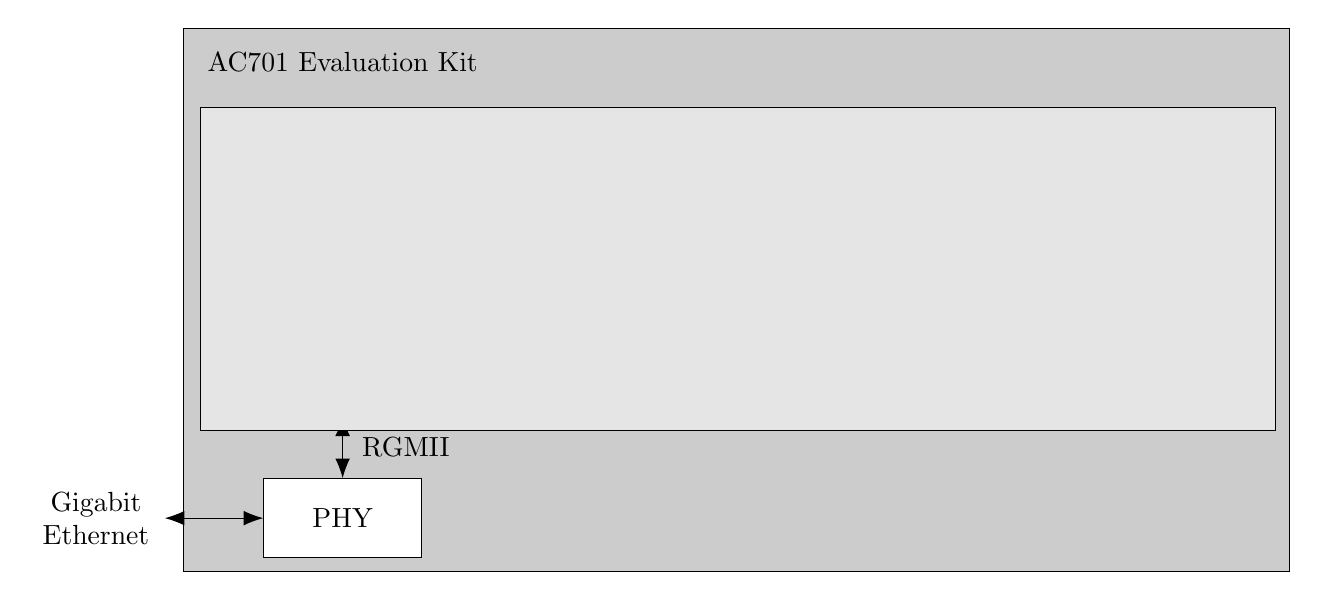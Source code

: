 % \tikzsetnextfilename{system-overview}
\begin{tikzpicture}[
    rounded corners=0mm,
]
    %coordinates
    \coordinate (orig)      at (0,0);
    \coordinate (c1)        at (2.5,0);
    \coordinate (c2)        at (6,0);
    \coordinate (c3)        at (0,0);
    \coordinate (c4)        at (0,0);



    \coordinate (otemacsup) at (4,0);
    \coordinate (ophy)      at (0,-2);
    \coordinate (omac)      at (0,0);
    \coordinate (oudp)      at (8,0);
    \coordinate (ouft)      at (12,0);
    \coordinate (oamb1)     at (16,1);
    \coordinate (oamb2)     at (16,3);

    %nodes

    \begin{pgfonlayer}{main}
        \node[draw, fill=white, minimum width=2cm, minimum height=3cm, anchor=west, text width=2cm, align=center] (mac) at (c1) {Xilinx Tri-Mode Ethernet MAC};
        \begin{scope}[yshift=0cm,node distance=1.5cm]
            \node[draw, fill=white, right = of mac, minimum width=2cm, minimum height=3cm, anchor=west, text width=2cm, align=center] (udp) {Opencores UDP IP Stack};
            \node[draw, fill=white, right = of udp, minimum width=2cm, minimum height=3cm, anchor=west, text width=2cm, align=center] (uft) {UDP File Transfer};
        \end{scope}
        \node[right = 0.8cm of uft, minimum width=2cm, minimum height=1cm, anchor=west, text width=2cm, align=center] (axi) {AXI Memory Mapped};

        \node[draw, below = 1.8cm of mac, fill=white, minimum width=2cm, minimum height=1cm, anchor=south, text width=1cm, align=center] (phy) {PHY};
        \node[fill=white, left = 3.0cm of phy, minimum width=1.5cm, minimum height=1cm, anchor=west, text width=1.5cm, align=center] (eth) {Gigabit Ethernet};
    \end{pgfonlayer}

    % FPGA box
    \begin{pgfonlayer}{main}
        \node[] (FPGA) at ($(mac) + (-1.0,2.0)$) { FPGA };
    \end{pgfonlayer}
    \begin{pgfonlayer}{foreground}
        \node (f_fpga) [draw=black, fill=gray!20, inner sep=5, fit={(FPGA) (mac) (udp) (uft) (axi)}] {};
    \end{pgfonlayer} 

    % Board box
    \begin{pgfonlayer}{main}
        \node[] (board) at ($(mac) + (-0.0,3.0)$) { AC701 Evaluation Kit };
    \end{pgfonlayer}
    \begin{pgfonlayer}{background}
        \node (f_board) [draw=black, fill=gray!40, inner sep=5, fit={(board) (f_fpga) (phy)}] {};
    \end{pgfonlayer} 

    
    \path[draw,{Latex[length=2.5mm]}-{Latex[length=2.5mm]}] (eth) -- (phy) ;
    \path[draw,{Latex[length=2.5mm]}-{Latex[length=2.5mm]}] (phy) -- (mac) node [midway, label=right:RGMII] {};
    \path[draw,{Latex[length=2.5mm]}-{Latex[length=2.5mm]}] (mac) -- (udp) node [midway, label=above:AXI\_S] {};
    \path[draw,{Latex[length=2.5mm]}-{Latex[length=2.5mm]}] ($(udp.0) + (0,1.5/2)$) -- ($(uft.180) + (0,1.5/2)$) node [midway, label=above:AXI\_S] {};
    \path[draw,{Latex[length=2.5mm]}-{Latex[length=2.5mm]}] (udp) -- (uft) node [midway, label=above:control] {};
    \path[draw,{Latex[length=2.5mm]}-{Latex[length=2.5mm]}] ($(udp.0) + (0,-1.5/2)$) -- ($(uft.180) + (0,-1.5/2)$) node [midway, label=above:hdr] {};
    \path[draw,{Latex[length=2.5mm]}-{Latex[length=2.5mm]}] (uft) -- (axi) ;

    % \path[draw,{Latex[length=2.5mm]}-{Latex[length=2.5mm]}] (B) |- ($(B)!1/2!(B |- D)$) coordinate (xx) -| ($(D.270) + (0,0)$);
    % \path[draw,{Latex[length=2.5mm]}-{Latex[length=2.5mm]}] (C) |- ($(C)!1/2!(C |- D)$) coordinate (xx) -| ($(D.270) + (1/2,0)$);
  
\end{tikzpicture}